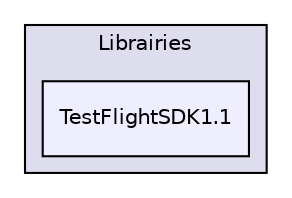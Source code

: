 digraph "/Volumes/UserData/Dev/woda-iphone/Sources/Librairies/TestFlightSDK1.1" {
  compound=true
  node [ fontsize="10", fontname="Helvetica"];
  edge [ labelfontsize="10", labelfontname="Helvetica"];
  subgraph clusterdir_033e8ea12b7e481dd4143fe4abc46420 {
    graph [ bgcolor="#ddddee", pencolor="black", label="Librairies" fontname="Helvetica", fontsize="10", URL="dir_033e8ea12b7e481dd4143fe4abc46420.html"]
  dir_c9471456a19a7384286e9c1995f7cafd [shape=box, label="TestFlightSDK1.1", style="filled", fillcolor="#eeeeff", pencolor="black", URL="dir_c9471456a19a7384286e9c1995f7cafd.html"];
  }
}
